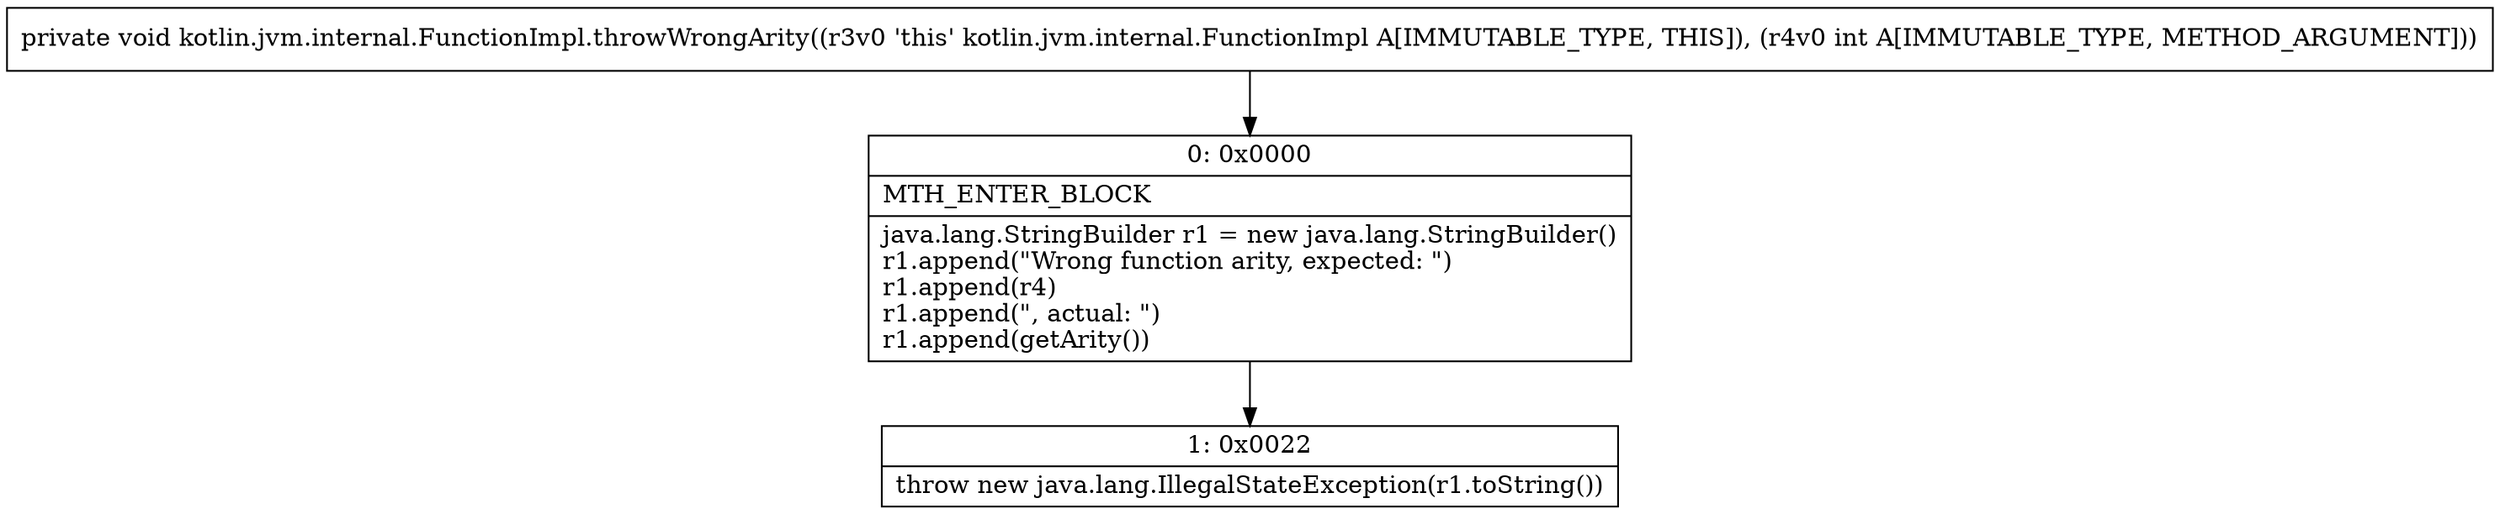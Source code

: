 digraph "CFG forkotlin.jvm.internal.FunctionImpl.throwWrongArity(I)V" {
Node_0 [shape=record,label="{0\:\ 0x0000|MTH_ENTER_BLOCK\l|java.lang.StringBuilder r1 = new java.lang.StringBuilder()\lr1.append(\"Wrong function arity, expected: \")\lr1.append(r4)\lr1.append(\", actual: \")\lr1.append(getArity())\l}"];
Node_1 [shape=record,label="{1\:\ 0x0022|throw new java.lang.IllegalStateException(r1.toString())\l}"];
MethodNode[shape=record,label="{private void kotlin.jvm.internal.FunctionImpl.throwWrongArity((r3v0 'this' kotlin.jvm.internal.FunctionImpl A[IMMUTABLE_TYPE, THIS]), (r4v0 int A[IMMUTABLE_TYPE, METHOD_ARGUMENT])) }"];
MethodNode -> Node_0;
Node_0 -> Node_1;
}

